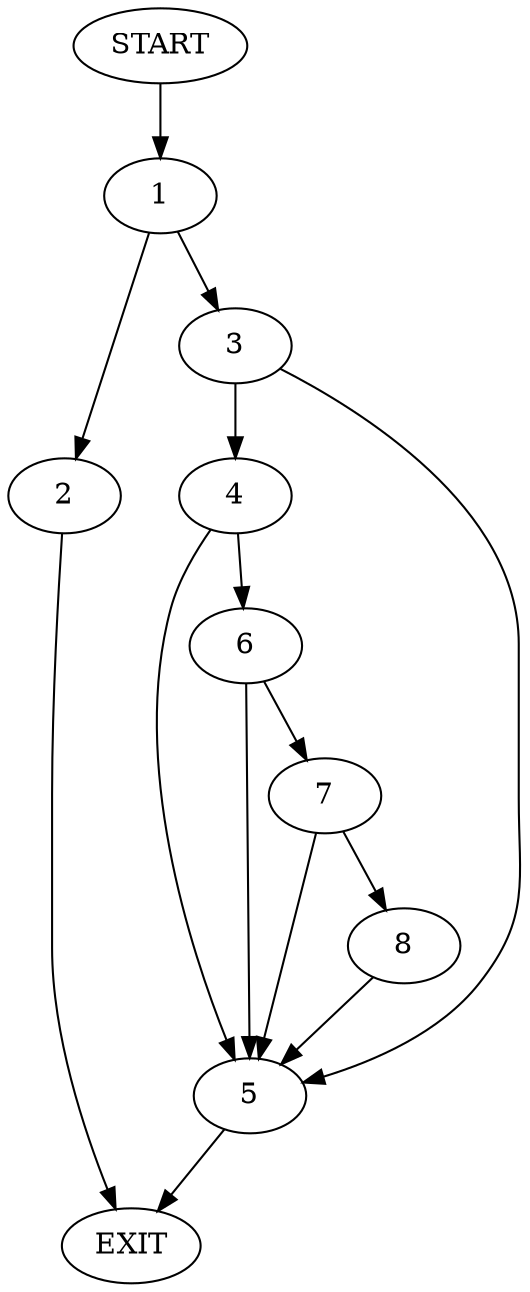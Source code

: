 digraph {
0 [label="START"]
9 [label="EXIT"]
0 -> 1
1 -> 2
1 -> 3
3 -> 4
3 -> 5
2 -> 9
4 -> 6
4 -> 5
5 -> 9
6 -> 7
6 -> 5
7 -> 8
7 -> 5
8 -> 5
}

